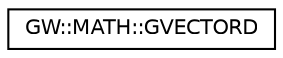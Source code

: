 digraph "Graphical Class Hierarchy"
{
  edge [fontname="Helvetica",fontsize="10",labelfontname="Helvetica",labelfontsize="10"];
  node [fontname="Helvetica",fontsize="10",shape=record];
  rankdir="LR";
  Node0 [label="GW::MATH::GVECTORD",height=0.2,width=0.4,color="black", fillcolor="white", style="filled",URL="$structGW_1_1MATH_1_1GVECTORD.html",tooltip="Vector with 4 double elements. "];
}
